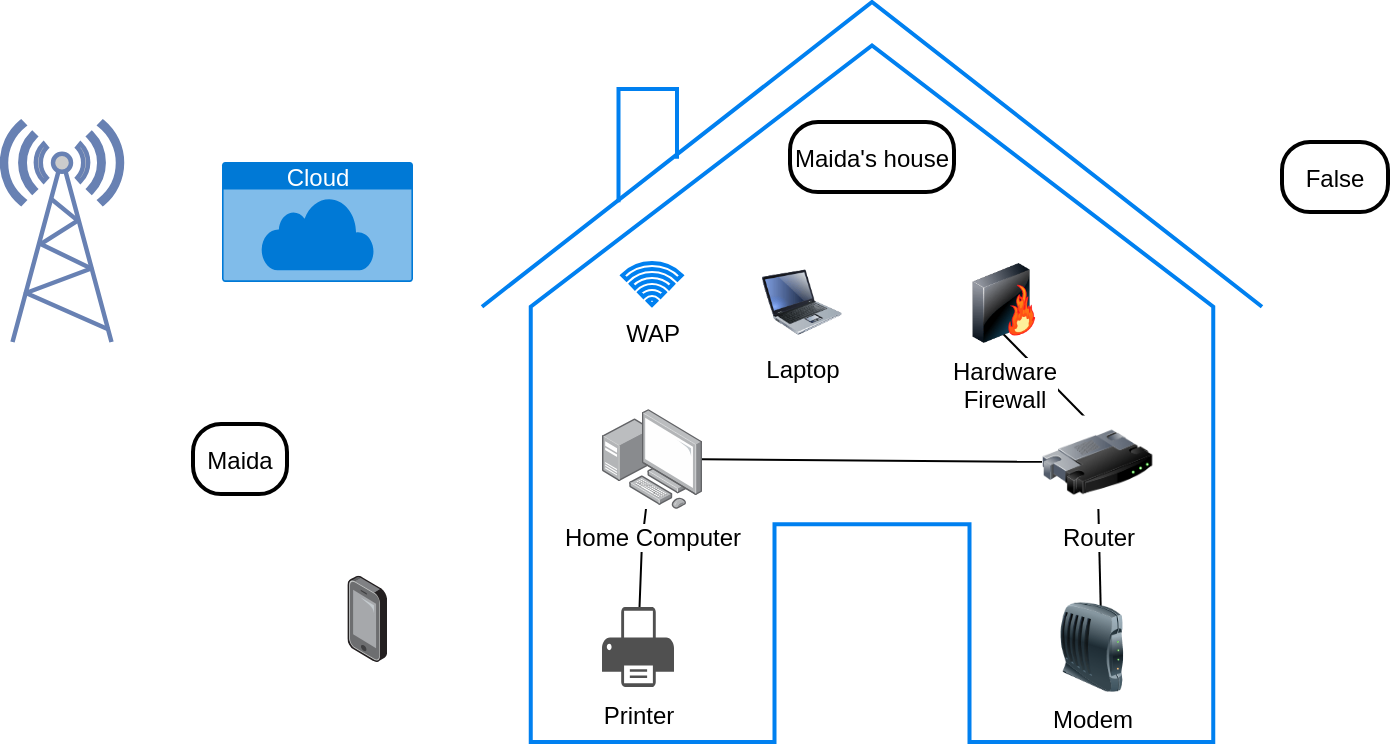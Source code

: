 <mxfile version="25.0.1">
  <diagram name="Page-1" id="PvO07qIYHuS2wvfluJdl">
    <mxGraphModel dx="794" dy="1494" grid="1" gridSize="10" guides="1" tooltips="1" connect="1" arrows="0" fold="1" page="1" pageScale="1" pageWidth="850" pageHeight="1100" math="0" shadow="0">
      <root>
        <mxCell id="0" />
        <mxCell id="1" parent="0" />
        <mxCell id="6xoseoS2dR4jP0KX5bGp-10" value="" style="html=1;verticalLabelPosition=bottom;align=center;labelBackgroundColor=#ffffff;verticalAlign=top;strokeWidth=2;strokeColor=#0080F0;shadow=0;dashed=0;shape=mxgraph.ios7.icons.home;" vertex="1" parent="1">
          <mxGeometry x="280" y="-10" width="390" height="370" as="geometry" />
        </mxCell>
        <mxCell id="4" value="Maida&#39;s house" style="rounded=1;arcSize=40;strokeWidth=2" parent="1" vertex="1">
          <mxGeometry x="434" y="50" width="82" height="35" as="geometry" />
        </mxCell>
        <mxCell id="5" value="False" style="rounded=1;arcSize=40;strokeWidth=2" parent="1" vertex="1">
          <mxGeometry x="680" y="60" width="53" height="35" as="geometry" />
        </mxCell>
        <mxCell id="6" value="Maida" style="rounded=1;arcSize=40;strokeWidth=2" parent="1" vertex="1">
          <mxGeometry x="135.5" y="201" width="47" height="35" as="geometry" />
        </mxCell>
        <mxCell id="6xoseoS2dR4jP0KX5bGp-12" value="Printer" style="sketch=0;pointerEvents=1;shadow=0;dashed=0;html=1;strokeColor=none;fillColor=#505050;labelPosition=center;verticalLabelPosition=bottom;verticalAlign=top;outlineConnect=0;align=center;shape=mxgraph.office.devices.printer;" vertex="1" parent="1">
          <mxGeometry x="340" y="292.5" width="36" height="40" as="geometry" />
        </mxCell>
        <mxCell id="6xoseoS2dR4jP0KX5bGp-13" value="Laptop" style="image;html=1;image=img/lib/clip_art/computers/Laptop_128x128.png" vertex="1" parent="1">
          <mxGeometry x="420" y="120" width="40" height="40" as="geometry" />
        </mxCell>
        <mxCell id="6xoseoS2dR4jP0KX5bGp-19" value="WAP" style="html=1;verticalLabelPosition=bottom;align=center;labelBackgroundColor=#ffffff;verticalAlign=top;strokeWidth=2;strokeColor=#0080F0;shadow=0;dashed=0;shape=mxgraph.ios7.icons.wifi;pointerEvents=1" vertex="1" parent="1">
          <mxGeometry x="350.15" y="120.5" width="29.7" height="21" as="geometry" />
        </mxCell>
        <mxCell id="6xoseoS2dR4jP0KX5bGp-20" value="" style="shape=image;html=1;verticalAlign=top;verticalLabelPosition=bottom;labelBackgroundColor=#ffffff;imageAspect=0;aspect=fixed;image=https://cdn0.iconfinder.com/data/icons/user-pictures/100/female-128.png" vertex="1" parent="1">
          <mxGeometry x="120" y="242" width="78" height="78" as="geometry" />
        </mxCell>
        <mxCell id="6xoseoS2dR4jP0KX5bGp-22" value="" style="fontColor=#0066CC;verticalAlign=top;verticalLabelPosition=bottom;labelPosition=center;align=center;html=1;outlineConnect=0;fillColor=#CCCCCC;strokeColor=#6881B3;gradientColor=none;gradientDirection=north;strokeWidth=2;shape=mxgraph.networks.radio_tower;" vertex="1" parent="1">
          <mxGeometry x="40" y="50" width="60" height="110" as="geometry" />
        </mxCell>
        <mxCell id="6xoseoS2dR4jP0KX5bGp-23" value="" style="image;points=[];aspect=fixed;html=1;align=center;shadow=0;dashed=0;image=img/lib/allied_telesis/computer_and_terminals/Smartphone.svg;direction=east;" vertex="1" parent="1">
          <mxGeometry x="212.7" y="276.8" width="19.8" height="43.2" as="geometry" />
        </mxCell>
        <mxCell id="6xoseoS2dR4jP0KX5bGp-26" value="Cloud" style="html=1;whiteSpace=wrap;strokeColor=none;fillColor=#0079D6;labelPosition=center;verticalLabelPosition=middle;verticalAlign=top;align=center;fontSize=12;outlineConnect=0;spacingTop=-6;fontColor=#FFFFFF;sketch=0;shape=mxgraph.sitemap.cloud;" vertex="1" parent="1">
          <mxGeometry x="150" y="70" width="95.5" height="60" as="geometry" />
        </mxCell>
        <mxCell id="6xoseoS2dR4jP0KX5bGp-31" value="" style="endArrow=none;html=1;rounded=0;" edge="1" parent="1" source="6xoseoS2dR4jP0KX5bGp-12" target="6xoseoS2dR4jP0KX5bGp-16">
          <mxGeometry width="50" height="50" relative="1" as="geometry">
            <mxPoint x="370" y="220" as="sourcePoint" />
            <mxPoint x="360" y="250" as="targetPoint" />
            <Array as="points">
              <mxPoint x="360" y="260" />
            </Array>
          </mxGeometry>
        </mxCell>
        <mxCell id="6xoseoS2dR4jP0KX5bGp-16" value="Home Computer" style="image;points=[];aspect=fixed;html=1;align=center;shadow=0;dashed=0;image=img/lib/allied_telesis/computer_and_terminals/Personal_Computer_with_Server.svg;" vertex="1" parent="1">
          <mxGeometry x="340" y="193.5" width="50" height="50" as="geometry" />
        </mxCell>
        <mxCell id="6xoseoS2dR4jP0KX5bGp-32" value="" style="endArrow=none;html=1;rounded=0;" edge="1" parent="1" source="6xoseoS2dR4jP0KX5bGp-16" target="6xoseoS2dR4jP0KX5bGp-18">
          <mxGeometry width="50" height="50" relative="1" as="geometry">
            <mxPoint x="425" y="236" as="sourcePoint" />
            <mxPoint x="475" y="186" as="targetPoint" />
          </mxGeometry>
        </mxCell>
        <mxCell id="6xoseoS2dR4jP0KX5bGp-33" value="" style="endArrow=none;html=1;rounded=0;exitX=1;exitY=0.5;exitDx=0;exitDy=0;" edge="1" parent="1">
          <mxGeometry width="50" height="50" relative="1" as="geometry">
            <mxPoint x="610" y="226.635" as="sourcePoint" />
            <mxPoint x="534.73" y="150" as="targetPoint" />
          </mxGeometry>
        </mxCell>
        <mxCell id="6xoseoS2dR4jP0KX5bGp-15" value="&lt;div&gt;Hardware&lt;/div&gt;&lt;div&gt;Firewall&lt;/div&gt;" style="image;html=1;image=img/lib/clip_art/networking/Firewall-page1_128x128.png" vertex="1" parent="1">
          <mxGeometry x="516" y="120.5" width="50" height="40" as="geometry" />
        </mxCell>
        <mxCell id="6xoseoS2dR4jP0KX5bGp-34" value="" style="endArrow=none;html=1;rounded=0;exitX=0.6;exitY=0.667;exitDx=0;exitDy=0;exitPerimeter=0;" edge="1" parent="1" source="6xoseoS2dR4jP0KX5bGp-17" target="6xoseoS2dR4jP0KX5bGp-18">
          <mxGeometry width="50" height="50" relative="1" as="geometry">
            <mxPoint x="550" y="270" as="sourcePoint" />
            <mxPoint x="600" y="220" as="targetPoint" />
          </mxGeometry>
        </mxCell>
        <mxCell id="6xoseoS2dR4jP0KX5bGp-18" value="Router" style="image;html=1;image=img/lib/clip_art/networking/Router_128x128.png;imageBackground=default;" vertex="1" parent="1">
          <mxGeometry x="560" y="196.77" width="55.27" height="46.73" as="geometry" />
        </mxCell>
        <mxCell id="6xoseoS2dR4jP0KX5bGp-17" value="Modem" style="image;html=1;image=img/lib/clip_art/networking/Modem_128x128.png" vertex="1" parent="1">
          <mxGeometry x="560" y="290" width="50" height="45" as="geometry" />
        </mxCell>
      </root>
    </mxGraphModel>
  </diagram>
</mxfile>
